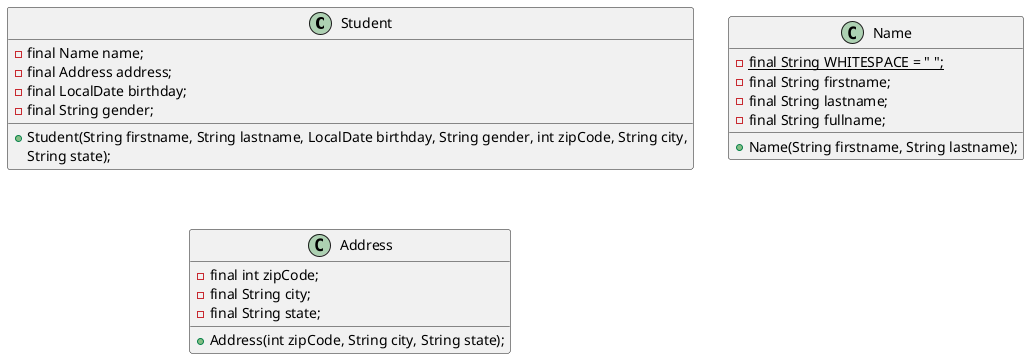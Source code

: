 @startuml

class Student {
  - final Name name;
  - final Address address;
  - final LocalDate birthday;
  - final String gender;

  + Student(String firstname, String lastname, LocalDate birthday, String gender, int zipCode, String city,
      String state);
}

class Name {
  - {static} final String WHITESPACE = " ";
  - final String firstname;
  - final String lastname;
  - final String fullname;

  +Name(String firstname, String lastname);
}

class Address {
  - final int zipCode;
  - final String city;
  - final String state;

  +Address(int zipCode, String city, String state);
}

@enduml